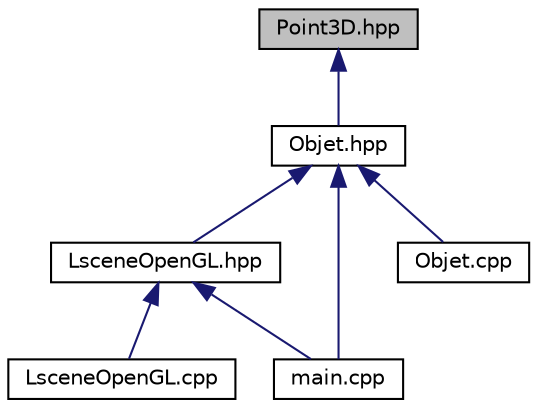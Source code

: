 digraph "Point3D.hpp"
{
 // LATEX_PDF_SIZE
  edge [fontname="Helvetica",fontsize="10",labelfontname="Helvetica",labelfontsize="10"];
  node [fontname="Helvetica",fontsize="10",shape=record];
  Node1 [label="Point3D.hpp",height=0.2,width=0.4,color="black", fillcolor="grey75", style="filled", fontcolor="black",tooltip="création d'une structure d'un point en 3D. point3D"];
  Node1 -> Node2 [dir="back",color="midnightblue",fontsize="10",style="solid",fontname="Helvetica"];
  Node2 [label="Objet.hpp",height=0.2,width=0.4,color="black", fillcolor="white", style="filled",URL="$Objet_8hpp.html",tooltip="Atribut de la classe Objet."];
  Node2 -> Node3 [dir="back",color="midnightblue",fontsize="10",style="solid",fontname="Helvetica"];
  Node3 [label="LsceneOpenGL.hpp",height=0.2,width=0.4,color="black", fillcolor="white", style="filled",URL="$LsceneOpenGL_8hpp.html",tooltip="Atribut de la classe LsceneOpenGL."];
  Node3 -> Node4 [dir="back",color="midnightblue",fontsize="10",style="solid",fontname="Helvetica"];
  Node4 [label="LsceneOpenGL.cpp",height=0.2,width=0.4,color="black", fillcolor="white", style="filled",URL="$LsceneOpenGL_8cpp.html",tooltip="Fonctions de la classe LsceneOpenGL."];
  Node3 -> Node5 [dir="back",color="midnightblue",fontsize="10",style="solid",fontname="Helvetica"];
  Node5 [label="main.cpp",height=0.2,width=0.4,color="black", fillcolor="white", style="filled",URL="$main_8cpp.html",tooltip="programme principal."];
  Node2 -> Node5 [dir="back",color="midnightblue",fontsize="10",style="solid",fontname="Helvetica"];
  Node2 -> Node6 [dir="back",color="midnightblue",fontsize="10",style="solid",fontname="Helvetica"];
  Node6 [label="Objet.cpp",height=0.2,width=0.4,color="black", fillcolor="white", style="filled",URL="$Objet_8cpp.html",tooltip="Fonction de la classe Objet."];
}
